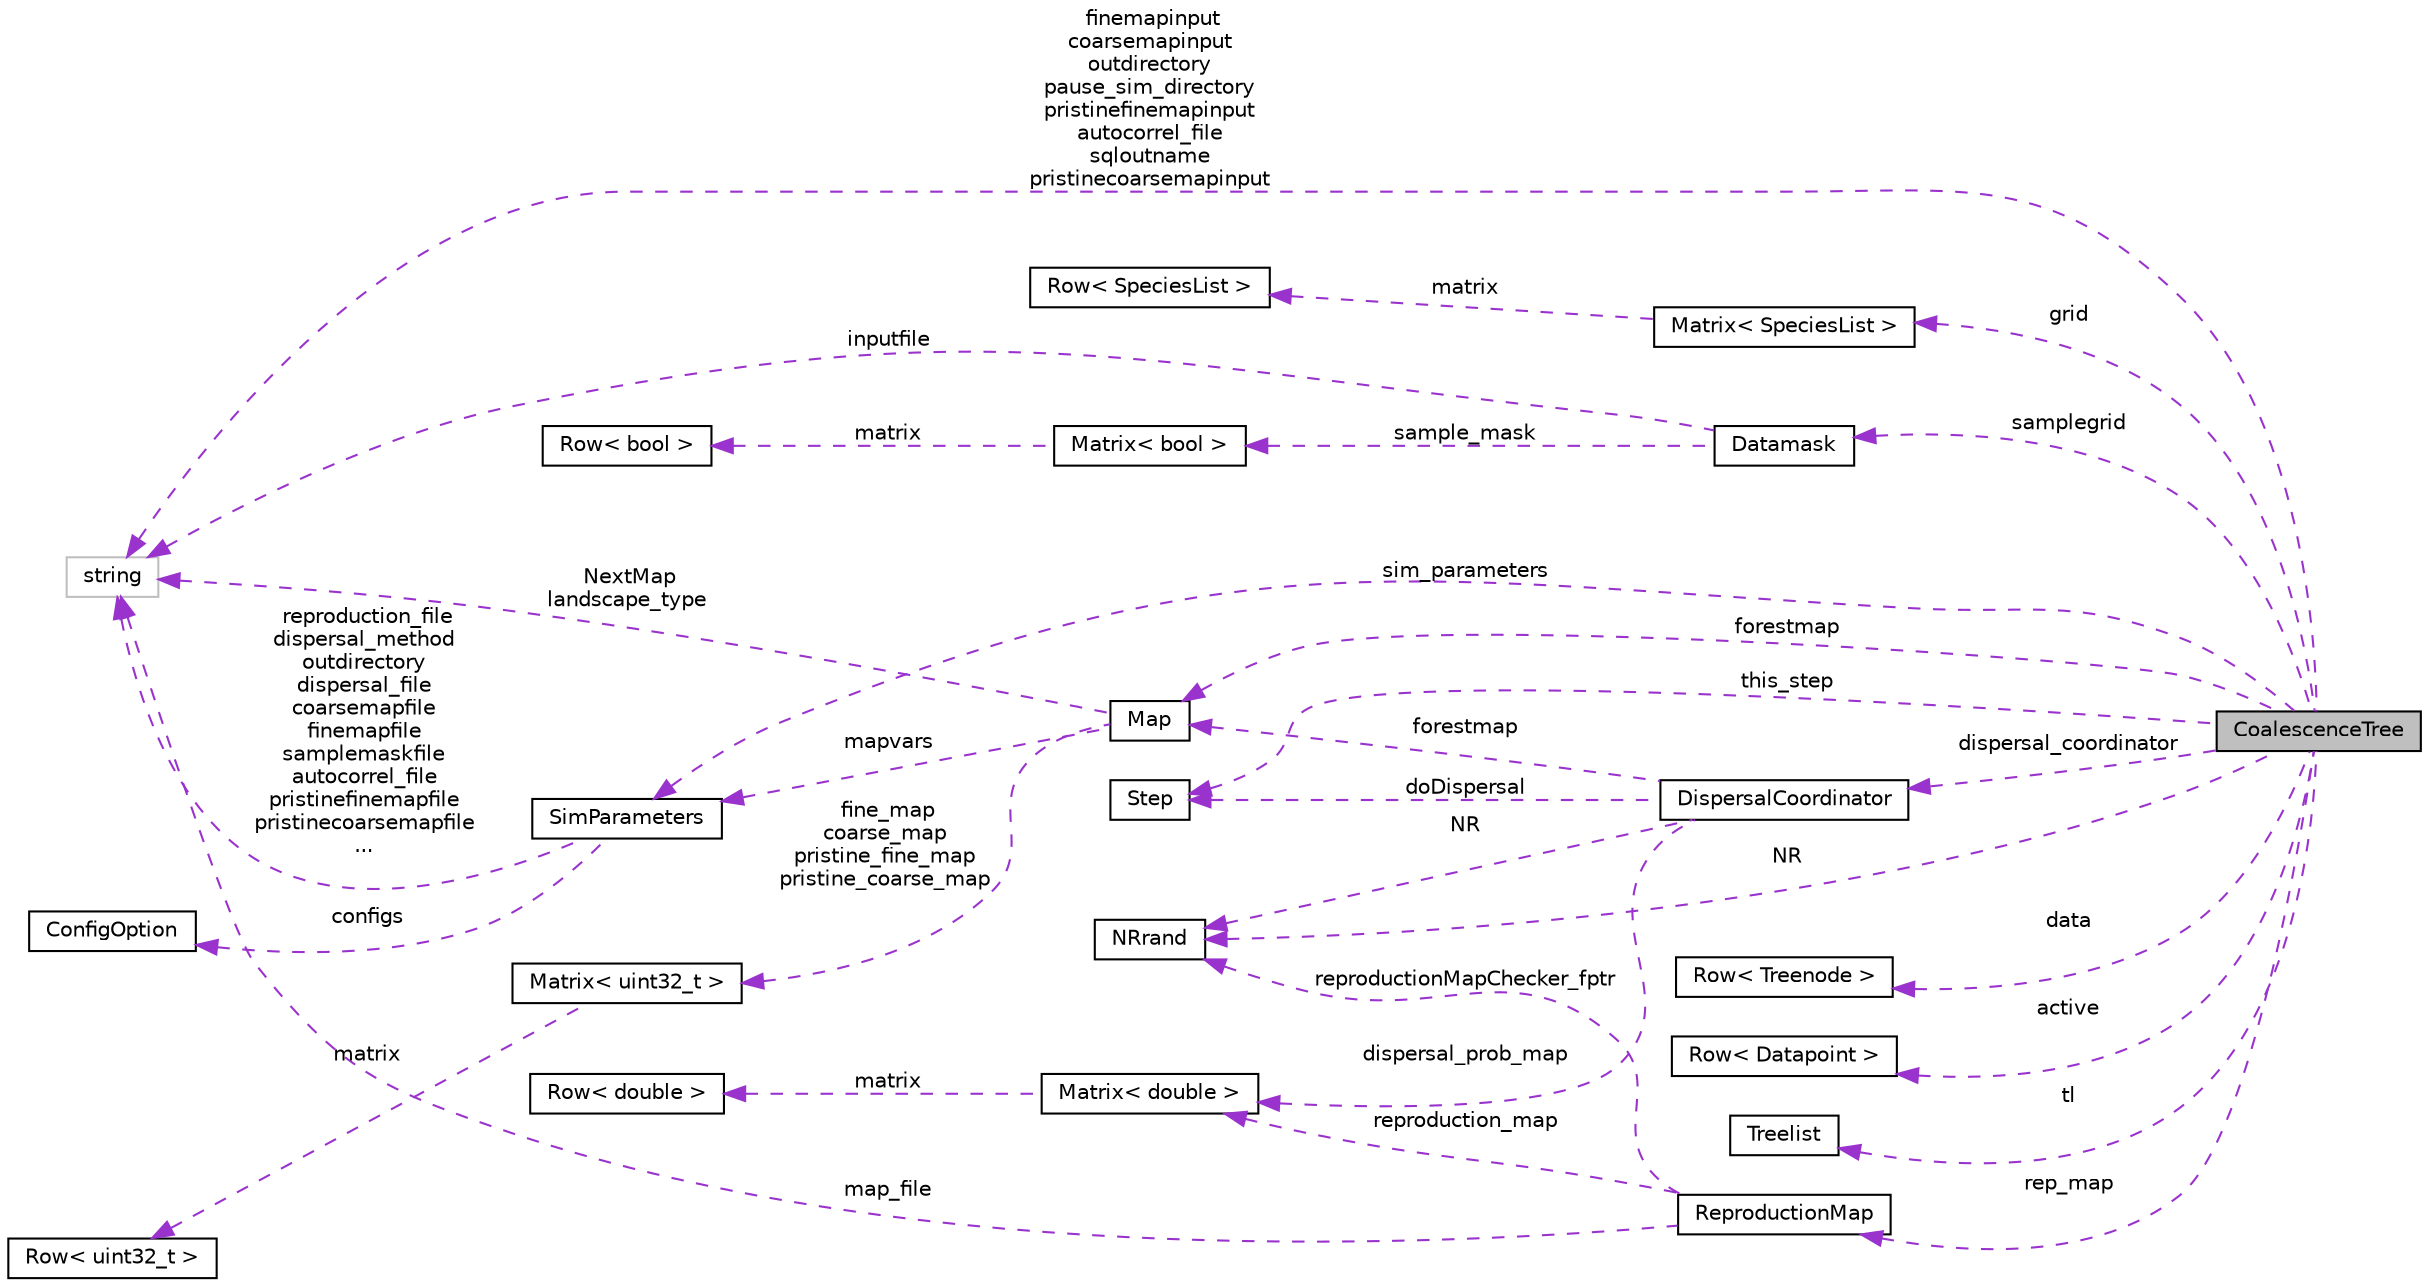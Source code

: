 digraph "CoalescenceTree"
{
  edge [fontname="Helvetica",fontsize="10",labelfontname="Helvetica",labelfontsize="10"];
  node [fontname="Helvetica",fontsize="10",shape=record];
  rankdir="LR";
  Node1 [label="CoalescenceTree",height=0.2,width=0.4,color="black", fillcolor="grey75", style="filled", fontcolor="black"];
  Node2 -> Node1 [dir="back",color="darkorchid3",fontsize="10",style="dashed",label=" samplegrid" ];
  Node2 [label="Datamask",height=0.2,width=0.4,color="black", fillcolor="white", style="filled",URL="$class_datamask.html",tooltip="Contains the Datamask object, a Matrix of booleans describing the spatial sampling pattern..."];
  Node3 -> Node2 [dir="back",color="darkorchid3",fontsize="10",style="dashed",label=" sample_mask" ];
  Node3 [label="Matrix\< bool \>",height=0.2,width=0.4,color="black", fillcolor="white", style="filled",URL="$class_matrix.html"];
  Node4 -> Node3 [dir="back",color="darkorchid3",fontsize="10",style="dashed",label=" matrix" ];
  Node4 [label="Row\< bool \>",height=0.2,width=0.4,color="black", fillcolor="white", style="filled",URL="$class_row.html"];
  Node5 -> Node2 [dir="back",color="darkorchid3",fontsize="10",style="dashed",label=" inputfile" ];
  Node5 [label="string",height=0.2,width=0.4,color="grey75", fillcolor="white", style="filled"];
  Node6 -> Node1 [dir="back",color="darkorchid3",fontsize="10",style="dashed",label=" grid" ];
  Node6 [label="Matrix\< SpeciesList \>",height=0.2,width=0.4,color="black", fillcolor="white", style="filled",URL="$class_matrix.html"];
  Node7 -> Node6 [dir="back",color="darkorchid3",fontsize="10",style="dashed",label=" matrix" ];
  Node7 [label="Row\< SpeciesList \>",height=0.2,width=0.4,color="black", fillcolor="white", style="filled",URL="$class_row.html"];
  Node8 -> Node1 [dir="back",color="darkorchid3",fontsize="10",style="dashed",label=" forestmap" ];
  Node8 [label="Map",height=0.2,width=0.4,color="black", fillcolor="white", style="filled",URL="$class_map.html",tooltip="Contains all maps and provides the functions for accessing a grid cell in the correct temporal and sp..."];
  Node5 -> Node8 [dir="back",color="darkorchid3",fontsize="10",style="dashed",label=" NextMap\nlandscape_type" ];
  Node9 -> Node8 [dir="back",color="darkorchid3",fontsize="10",style="dashed",label=" fine_map\ncoarse_map\npristine_fine_map\npristine_coarse_map" ];
  Node9 [label="Matrix\< uint32_t \>",height=0.2,width=0.4,color="black", fillcolor="white", style="filled",URL="$class_matrix.html"];
  Node10 -> Node9 [dir="back",color="darkorchid3",fontsize="10",style="dashed",label=" matrix" ];
  Node10 [label="Row\< uint32_t \>",height=0.2,width=0.4,color="black", fillcolor="white", style="filled",URL="$class_row.html"];
  Node11 -> Node8 [dir="back",color="darkorchid3",fontsize="10",style="dashed",label=" mapvars" ];
  Node11 [label="SimParameters",height=0.2,width=0.4,color="black", fillcolor="white", style="filled",URL="$struct_sim_parameters.html",tooltip="Stores and imports the variables required by the Map object. Used to setting the Map variables in a m..."];
  Node12 -> Node11 [dir="back",color="darkorchid3",fontsize="10",style="dashed",label=" configs" ];
  Node12 [label="ConfigOption",height=0.2,width=0.4,color="black", fillcolor="white", style="filled",URL="$class_config_option.html",tooltip="Config option class to store and import options from a file. "];
  Node5 -> Node11 [dir="back",color="darkorchid3",fontsize="10",style="dashed",label=" reproduction_file\ndispersal_method\noutdirectory\ndispersal_file\ncoarsemapfile\nfinemapfile\nsamplemaskfile\nautocorrel_file\npristinefinemapfile\npristinecoarsemapfile\n..." ];
  Node13 -> Node1 [dir="back",color="darkorchid3",fontsize="10",style="dashed",label=" dispersal_coordinator" ];
  Node13 [label="DispersalCoordinator",height=0.2,width=0.4,color="black", fillcolor="white", style="filled",URL="$class_dispersal_coordinator.html",tooltip="Class for generating dispersal distances and provide routines for reading dispersal distance maps as ..."];
  Node14 -> Node13 [dir="back",color="darkorchid3",fontsize="10",style="dashed",label=" dispersal_prob_map" ];
  Node14 [label="Matrix\< double \>",height=0.2,width=0.4,color="black", fillcolor="white", style="filled",URL="$class_matrix.html"];
  Node15 -> Node14 [dir="back",color="darkorchid3",fontsize="10",style="dashed",label=" matrix" ];
  Node15 [label="Row\< double \>",height=0.2,width=0.4,color="black", fillcolor="white", style="filled",URL="$class_row.html"];
  Node8 -> Node13 [dir="back",color="darkorchid3",fontsize="10",style="dashed",label=" forestmap" ];
  Node16 -> Node13 [dir="back",color="darkorchid3",fontsize="10",style="dashed",label=" doDispersal" ];
  Node16 [label="Step",height=0.2,width=0.4,color="black", fillcolor="white", style="filled",URL="$struct_step.html",tooltip="Stores the elements associated with a single step in a coalescence simulation. "];
  Node17 -> Node13 [dir="back",color="darkorchid3",fontsize="10",style="dashed",label=" NR" ];
  Node17 [label="NRrand",height=0.2,width=0.4,color="black", fillcolor="white", style="filled",URL="$class_n_rrand.html",tooltip="Contains the functions for random number generation. "];
  Node16 -> Node1 [dir="back",color="darkorchid3",fontsize="10",style="dashed",label=" this_step" ];
  Node5 -> Node1 [dir="back",color="darkorchid3",fontsize="10",style="dashed",label=" finemapinput\ncoarsemapinput\noutdirectory\npause_sim_directory\npristinefinemapinput\nautocorrel_file\nsqloutname\npristinecoarsemapinput" ];
  Node18 -> Node1 [dir="back",color="darkorchid3",fontsize="10",style="dashed",label=" data" ];
  Node18 [label="Row\< Treenode \>",height=0.2,width=0.4,color="black", fillcolor="white", style="filled",URL="$class_row.html"];
  Node19 -> Node1 [dir="back",color="darkorchid3",fontsize="10",style="dashed",label=" active" ];
  Node19 [label="Row\< Datapoint \>",height=0.2,width=0.4,color="black", fillcolor="white", style="filled",URL="$class_row.html"];
  Node17 -> Node1 [dir="back",color="darkorchid3",fontsize="10",style="dashed",label=" NR" ];
  Node20 -> Node1 [dir="back",color="darkorchid3",fontsize="10",style="dashed",label=" tl" ];
  Node20 [label="Treelist",height=0.2,width=0.4,color="black", fillcolor="white", style="filled",URL="$class_treelist.html",tooltip="A class to contain the tree object lineages and reconstructing the coalescence tree. Contains functions for calculating the number of species for a given speciation rate, outputting spatial data and generating species abundance distributions. Requires a link to the SQLite database from simulation output, and produces results within the same database file. "];
  Node21 -> Node1 [dir="back",color="darkorchid3",fontsize="10",style="dashed",label=" rep_map" ];
  Node21 [label="ReproductionMap",height=0.2,width=0.4,color="black", fillcolor="white", style="filled",URL="$class_reproduction_map.html",tooltip="Contains the routines for importing the reproduction map and getting a cell value from the map..."];
  Node14 -> Node21 [dir="back",color="darkorchid3",fontsize="10",style="dashed",label=" reproduction_map" ];
  Node5 -> Node21 [dir="back",color="darkorchid3",fontsize="10",style="dashed",label=" map_file" ];
  Node17 -> Node21 [dir="back",color="darkorchid3",fontsize="10",style="dashed",label=" reproductionMapChecker_fptr" ];
  Node11 -> Node1 [dir="back",color="darkorchid3",fontsize="10",style="dashed",label=" sim_parameters" ];
}
